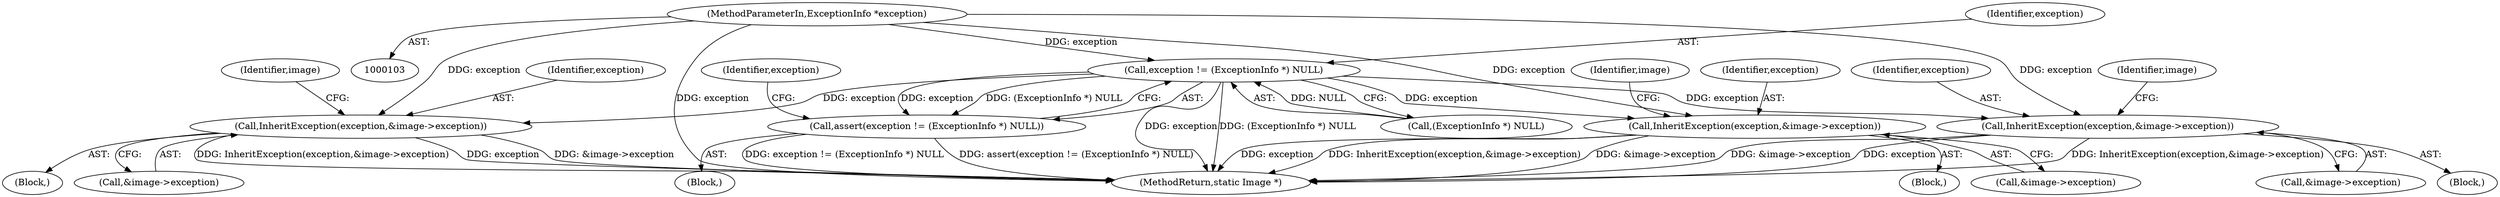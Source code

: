 digraph "0_ImageMagick_0474237508f39c4f783208123431815f1ededb76@pointer" {
"1000105" [label="(MethodParameterIn,ExceptionInfo *exception)"];
"1000144" [label="(Call,exception != (ExceptionInfo *) NULL)"];
"1000143" [label="(Call,assert(exception != (ExceptionInfo *) NULL))"];
"1000603" [label="(Call,InheritException(exception,&image->exception))"];
"1000728" [label="(Call,InheritException(exception,&image->exception))"];
"1000747" [label="(Call,InheritException(exception,&image->exception))"];
"1000729" [label="(Identifier,exception)"];
"1000747" [label="(Call,InheritException(exception,&image->exception))"];
"1000736" [label="(Identifier,image)"];
"1000847" [label="(MethodReturn,static Image *)"];
"1000105" [label="(MethodParameterIn,ExceptionInfo *exception)"];
"1000145" [label="(Identifier,exception)"];
"1000605" [label="(Call,&image->exception)"];
"1000143" [label="(Call,assert(exception != (ExceptionInfo *) NULL))"];
"1000742" [label="(Block,)"];
"1000754" [label="(Identifier,image)"];
"1000723" [label="(Block,)"];
"1000748" [label="(Identifier,exception)"];
"1000610" [label="(Identifier,image)"];
"1000106" [label="(Block,)"];
"1000144" [label="(Call,exception != (ExceptionInfo *) NULL)"];
"1000749" [label="(Call,&image->exception)"];
"1000146" [label="(Call,(ExceptionInfo *) NULL)"];
"1000604" [label="(Identifier,exception)"];
"1000730" [label="(Call,&image->exception)"];
"1000598" [label="(Block,)"];
"1000152" [label="(Identifier,exception)"];
"1000603" [label="(Call,InheritException(exception,&image->exception))"];
"1000728" [label="(Call,InheritException(exception,&image->exception))"];
"1000105" -> "1000103"  [label="AST: "];
"1000105" -> "1000847"  [label="DDG: exception"];
"1000105" -> "1000144"  [label="DDG: exception"];
"1000105" -> "1000603"  [label="DDG: exception"];
"1000105" -> "1000728"  [label="DDG: exception"];
"1000105" -> "1000747"  [label="DDG: exception"];
"1000144" -> "1000143"  [label="AST: "];
"1000144" -> "1000146"  [label="CFG: "];
"1000145" -> "1000144"  [label="AST: "];
"1000146" -> "1000144"  [label="AST: "];
"1000143" -> "1000144"  [label="CFG: "];
"1000144" -> "1000847"  [label="DDG: exception"];
"1000144" -> "1000847"  [label="DDG: (ExceptionInfo *) NULL"];
"1000144" -> "1000143"  [label="DDG: exception"];
"1000144" -> "1000143"  [label="DDG: (ExceptionInfo *) NULL"];
"1000146" -> "1000144"  [label="DDG: NULL"];
"1000144" -> "1000603"  [label="DDG: exception"];
"1000144" -> "1000728"  [label="DDG: exception"];
"1000144" -> "1000747"  [label="DDG: exception"];
"1000143" -> "1000106"  [label="AST: "];
"1000152" -> "1000143"  [label="CFG: "];
"1000143" -> "1000847"  [label="DDG: exception != (ExceptionInfo *) NULL"];
"1000143" -> "1000847"  [label="DDG: assert(exception != (ExceptionInfo *) NULL)"];
"1000603" -> "1000598"  [label="AST: "];
"1000603" -> "1000605"  [label="CFG: "];
"1000604" -> "1000603"  [label="AST: "];
"1000605" -> "1000603"  [label="AST: "];
"1000610" -> "1000603"  [label="CFG: "];
"1000603" -> "1000847"  [label="DDG: exception"];
"1000603" -> "1000847"  [label="DDG: &image->exception"];
"1000603" -> "1000847"  [label="DDG: InheritException(exception,&image->exception)"];
"1000728" -> "1000723"  [label="AST: "];
"1000728" -> "1000730"  [label="CFG: "];
"1000729" -> "1000728"  [label="AST: "];
"1000730" -> "1000728"  [label="AST: "];
"1000736" -> "1000728"  [label="CFG: "];
"1000728" -> "1000847"  [label="DDG: &image->exception"];
"1000728" -> "1000847"  [label="DDG: exception"];
"1000728" -> "1000847"  [label="DDG: InheritException(exception,&image->exception)"];
"1000747" -> "1000742"  [label="AST: "];
"1000747" -> "1000749"  [label="CFG: "];
"1000748" -> "1000747"  [label="AST: "];
"1000749" -> "1000747"  [label="AST: "];
"1000754" -> "1000747"  [label="CFG: "];
"1000747" -> "1000847"  [label="DDG: exception"];
"1000747" -> "1000847"  [label="DDG: InheritException(exception,&image->exception)"];
"1000747" -> "1000847"  [label="DDG: &image->exception"];
}
